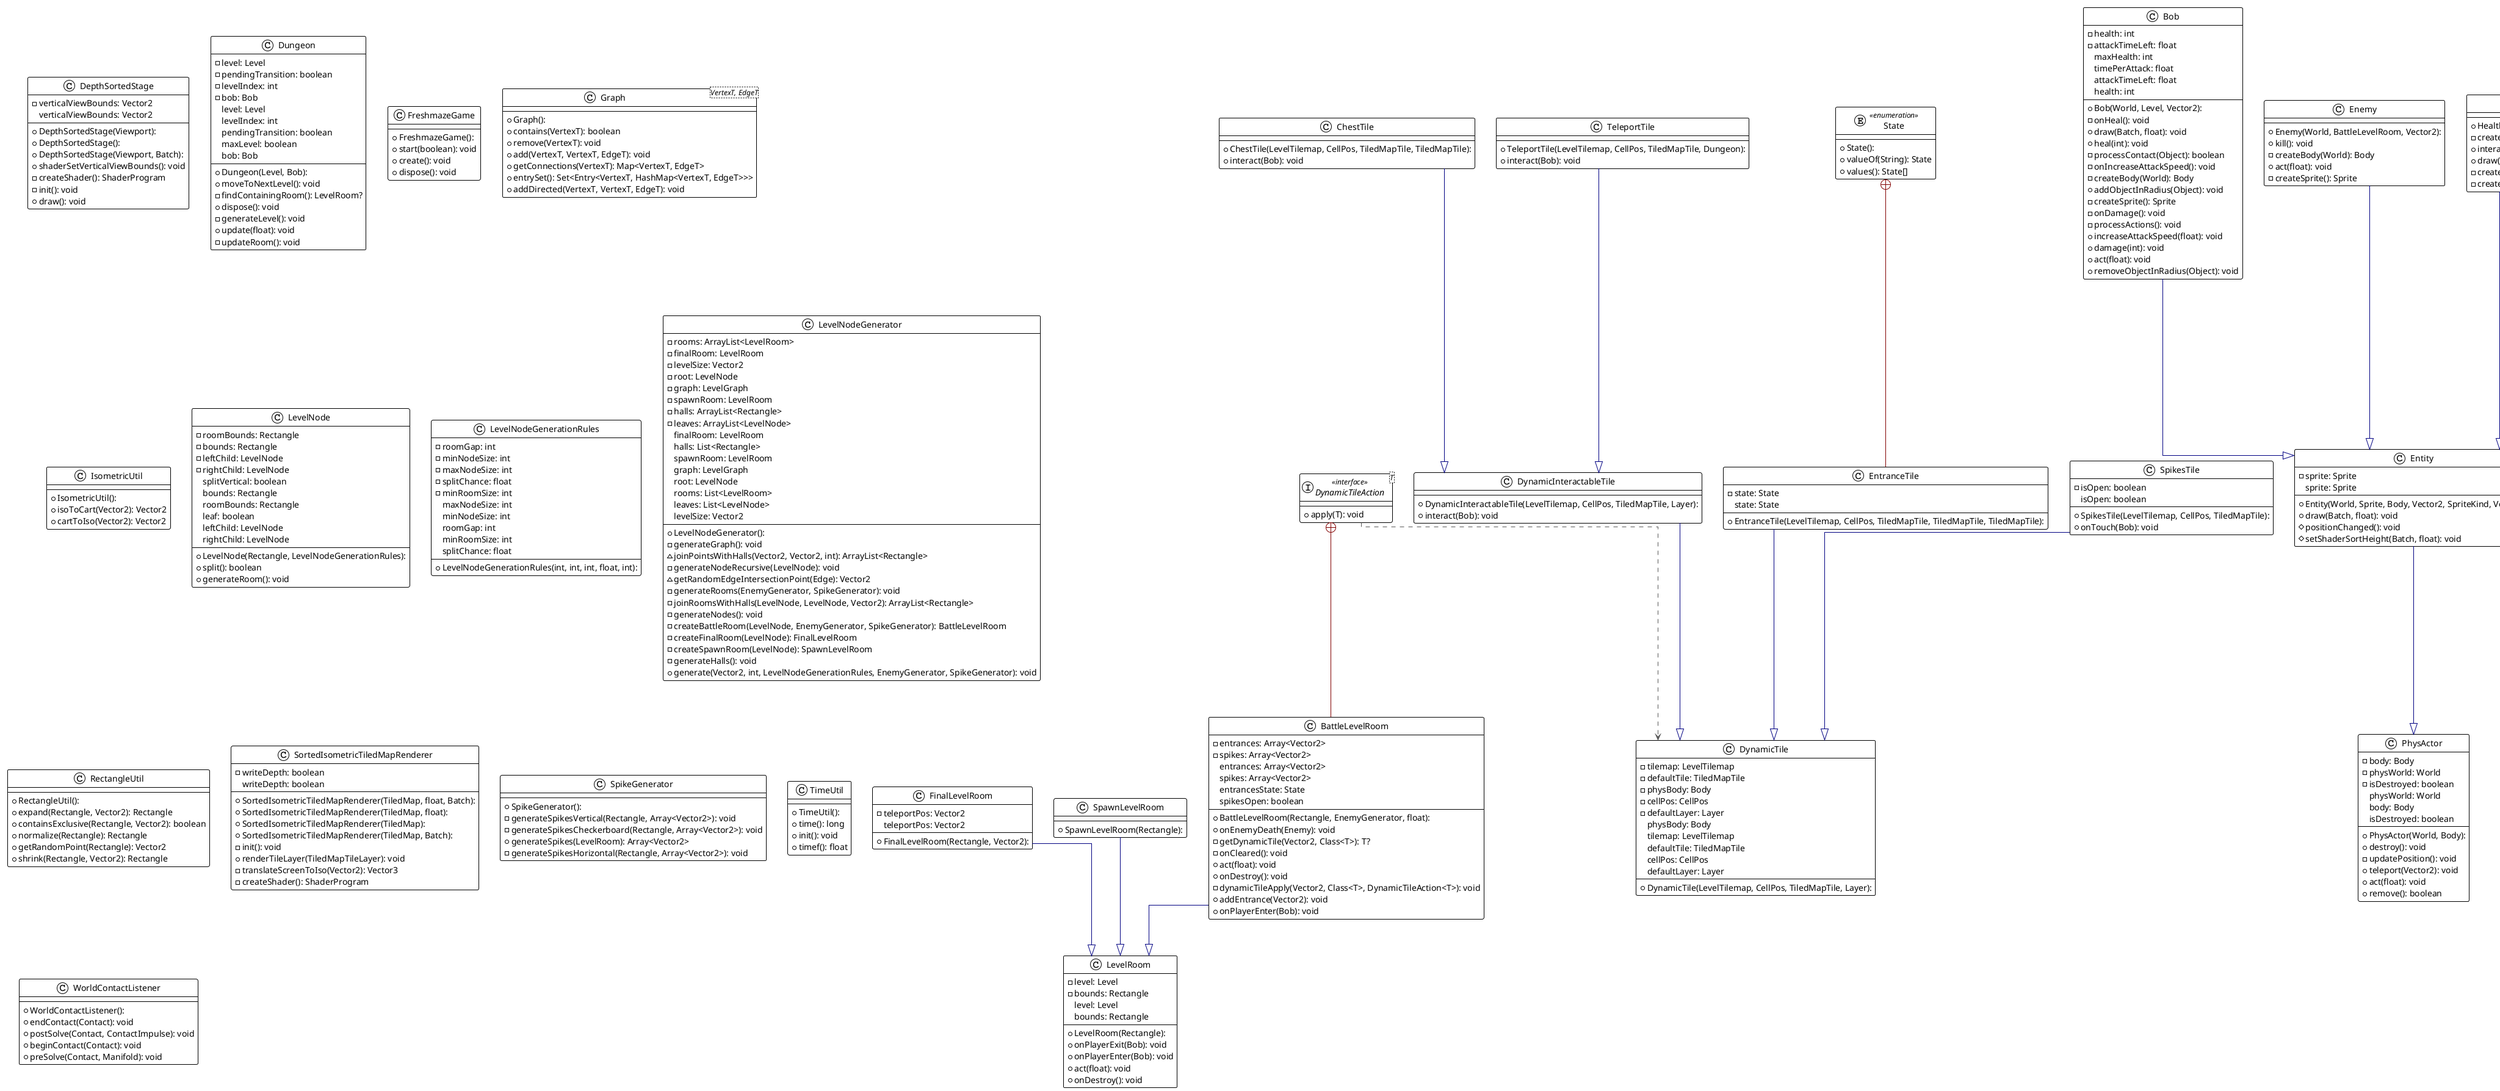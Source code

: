 @startuml

!theme plain
top to bottom direction
skinparam linetype ortho

class BattleLevelRoom {
  + BattleLevelRoom(Rectangle, EnemyGenerator, float): 
  - entrances: Array<Vector2>
  - spikes: Array<Vector2>
  + onEnemyDeath(Enemy): void
  - getDynamicTile(Vector2, Class<T>): T?
  - onCleared(): void
  + act(float): void
  + onDestroy(): void
  - dynamicTileApply(Vector2, Class<T>, DynamicTileAction<T>): void
  + addEntrance(Vector2): void
  + onPlayerEnter(Bob): void
   entrances: Array<Vector2>
   spikes: Array<Vector2>
   entrancesState: State
   spikesOpen: boolean
}
class Bob {
  + Bob(World, Level, Vector2): 
  - health: int
  - attackTimeLeft: float
  - onHeal(): void
  + draw(Batch, float): void
  + heal(int): void
  - processContact(Object): boolean
  - onIncreaseAttackSpeed(): void
  - createBody(World): Body
  + addObjectInRadius(Object): void
  - createSprite(): Sprite
  - onDamage(): void
  - processActions(): void
  + increaseAttackSpeed(float): void
  + damage(int): void
  + act(float): void
  + removeObjectInRadius(Object): void
   maxHealth: int
   timePerAttack: float
   attackTimeLeft: float
   health: int
}
class Cell {
  + Cell(Kind): 
  - kind: Kind
   kind: Kind
}
interface CellKindMapper << interface >> {
  + processCell(Kind, int, int): Kind
}
class CellPos {
  + CellPos(int, int): 
  - x: int
  - y: int
  + hashCode(): int
  + equals(Object): boolean
   x: int
   y: int
}
interface CellProcessor << interface >> {
  + processCell(Cell, int, int): void
}
class ChestTile {
  + ChestTile(LevelTilemap, CellPos, TiledMapTile, TiledMapTile): 
  + interact(Bob): void
}
class DebugRender {
  + DebugRender(): 
}
class DepthSortedStage {
  + DepthSortedStage(Viewport): 
  + DepthSortedStage(): 
  + DepthSortedStage(Viewport, Batch): 
  - verticalViewBounds: Vector2
  + shaderSetVerticalViewBounds(): void
  - createShader(): ShaderProgram
  - init(): void
  + draw(): void
   verticalViewBounds: Vector2
}
class Dungeon {
  + Dungeon(Level, Bob): 
  - level: Level
  - pendingTransition: boolean
  - levelIndex: int
  - bob: Bob
  + moveToNextLevel(): void
  - findContainingRoom(): LevelRoom?
  + dispose(): void
  - generateLevel(): void
  + update(float): void
  - updateRoom(): void
   level: Level
   levelIndex: int
   pendingTransition: boolean
   maxLevel: boolean
   bob: Bob
}
class DynamicInteractableTile {
  + DynamicInteractableTile(LevelTilemap, CellPos, TiledMapTile, Layer): 
  + interact(Bob): void
}
class DynamicTile {
  + DynamicTile(LevelTilemap, CellPos, TiledMapTile, Layer): 
  - tilemap: LevelTilemap
  - defaultTile: TiledMapTile
  - physBody: Body
  - cellPos: CellPos
  - defaultLayer: Layer
   physBody: Body
   tilemap: LevelTilemap
   defaultTile: TiledMapTile
   cellPos: CellPos
   defaultLayer: Layer
}
interface DynamicTileAction<T> << interface >> {
  + apply(T): void
}
class Edge {
  + Edge(Rectangle, boolean): 
  - intersection: Rectangle
  - isVertical: boolean
   intersection: Rectangle
   isVertical: boolean
}
class Enemy {
  + Enemy(World, BattleLevelRoom, Vector2): 
  + kill(): void
  - createBody(World): Body
  + act(float): void
  - createSprite(): Sprite
}
class EnemyGenerator {
  + EnemyGenerator(World, Stage): 
  - dungeon: Dungeon
  - getSpawnPos(Rectangle): Vector2
  - createEnemy(BattleLevelRoom): Enemy
  + generate(BattleLevelRoom): Result
  - createHealthBouns(BattleLevelRoom): HealthBonus
   dungeon: Dungeon
}
class Entity {
  + Entity(World, Sprite, Body, Vector2, SpriteKind, Vector2): 
  - sprite: Sprite
  + draw(Batch, float): void
  # positionChanged(): void
  # setShaderSortHeight(Batch, float): void
   sprite: Sprite
}
class EntranceTile {
  + EntranceTile(LevelTilemap, CellPos, TiledMapTile, TiledMapTile, TiledMapTile): 
  - state: State
   state: State
}
class FinalLevelRoom {
  + FinalLevelRoom(Rectangle, Vector2): 
  - teleportPos: Vector2
   teleportPos: Vector2
}
interface FloatRangeBinder << interface >> {
   maxValue: float
   value: float
}
class FreshmazeGame {
  + FreshmazeGame(): 
  + start(boolean): void
  + create(): void
  + dispose(): void
}
class GameScreen {
  + GameScreen(FreshmazeGame, OrthographicCamera, Viewport, boolean): 
  - createSkin(): Skin
  - debugRenderAxes(): void
  + render(float): void
  + hide(): void
  + dispose(): void
  + show(): void
  - createUI(): void
  - victory(): void
  - debugRenderBobCell(): void
  - startGame(): void
  - getInputMovementVec(int, int, int, int, float): Vector2
  + pause(): void
  - handleInput(float): void
  - getInputAxisValue(int, int): float
  - gameover(): void
  + resize(int, int): void
  + resume(): void
  - addGameStartUI(): void
}
class Graph<VertexT, EdgeT> {
  + Graph(): 
  + contains(VertexT): boolean
  + remove(VertexT): void
  + add(VertexT, VertexT, EdgeT): void
  + getConnections(VertexT): Map<VertexT, EdgeT>
  + entrySet(): Set<Entry<VertexT, HashMap<VertexT, EdgeT>>>
  + addDirected(VertexT, VertexT, EdgeT): void
}
class HealthBonus {
  + HealthBonus(World, BattleLevelRoom, Vector2): 
  - createBody(World): Body
  + interact(Bob): void
  + draw(Batch, float): void
  - createShader(): ShaderProgram
  - createSprite(): Sprite
}
class IsometricUtil {
  + IsometricUtil(): 
  + isoToCart(Vector2): Vector2
  + cartToIso(Vector2): Vector2
}
enum Kind << enumeration >> {
  + Kind(): 
  + valueOf(String): Kind
  + values(): Kind[]
}
enum Layer << enumeration >> {
  - Layer(int): 
  - index: int
  + values(): Layer[]
  + valueOf(String): Layer
   index: int
}
class Level {
  + Level(World, Stage): 
  - MAX_LEVEL: int
  - tilemap: LevelTilemap
  - tilemapRenderer: SortedIsometricTiledMapRenderer
  + render(OrthographicCamera, float, int[], boolean): void
  + dispose(): void
  + update(float): void
  - debugRenderGrid(): void
  - generateNodes(int): void
  + generate(int): LevelRoom
  - debugRenderGraph(): void
  + debugRender(Camera, float, int): void
  - debugRenderLeaves(): void
  - debugRenderRooms(): void
  - debugRenderHalls(): void
   rooms: List<LevelRoom>
   tilemap: LevelTilemap
   MAX_LEVEL: int
   tilemapRenderer: SortedIsometricTiledMapRenderer
}
class LevelBitmap {
  + LevelBitmap(): 
  - width: int
  - height: int
  - debugPrint(): void
  - placeHalls(): void
  + generate(LevelNodeGenerator): void
  + getCell(int): Cell
  - placeRooms(): void
  - processRectangle(Rectangle, CellProcessor): void
  - getDebugCellChar(Cell): char
  + getCell(int, int): Cell
  - processRectangleMap(Rectangle, CellKindMapper): void
   width: int
   height: int
}
class LevelGraph {
  + LevelGraph(): 
  - findIntersection(LevelNode, LevelNode): Edge?
  - intersectExpandedNodes(LevelNode, LevelNode, Vector2, Rectangle): boolean
  + entrySet(): Set<Entry<LevelNode, HashMap<LevelNode, Edge>>>
  + generate(List<LevelNode>): void
}
class LevelNode {
  + LevelNode(Rectangle, LevelNodeGenerationRules): 
  - roomBounds: Rectangle
  - bounds: Rectangle
  - leftChild: LevelNode
  - rightChild: LevelNode
  + split(): boolean
  + generateRoom(): void
   splitVertical: boolean
   bounds: Rectangle
   roomBounds: Rectangle
   leaf: boolean
   leftChild: LevelNode
   rightChild: LevelNode
}
class LevelNodeGenerationRules {
  + LevelNodeGenerationRules(int, int, int, float, int): 
  - roomGap: int
  - minNodeSize: int
  - maxNodeSize: int
  - splitChance: float
  - minRoomSize: int
   maxNodeSize: int
   minNodeSize: int
   roomGap: int
   minRoomSize: int
   splitChance: float
}
class LevelNodeGenerator {
  + LevelNodeGenerator(): 
  - rooms: ArrayList<LevelRoom>
  - finalRoom: LevelRoom
  - levelSize: Vector2
  - root: LevelNode
  - graph: LevelGraph
  - spawnRoom: LevelRoom
  - halls: ArrayList<Rectangle>
  - leaves: ArrayList<LevelNode>
  - generateGraph(): void
  ~ joinPointsWithHalls(Vector2, Vector2, int): ArrayList<Rectangle>
  - generateNodeRecursive(LevelNode): void
  ~ getRandomEdgeIntersectionPoint(Edge): Vector2
  - generateRooms(EnemyGenerator, SpikeGenerator): void
  - joinRoomsWithHalls(LevelNode, LevelNode, Vector2): ArrayList<Rectangle>
  - generateNodes(): void
  - createBattleRoom(LevelNode, EnemyGenerator, SpikeGenerator): BattleLevelRoom
  - createFinalRoom(LevelNode): FinalLevelRoom
  - createSpawnRoom(LevelNode): SpawnLevelRoom
  - generateHalls(): void
  + generate(Vector2, int, LevelNodeGenerationRules, EnemyGenerator, SpikeGenerator): void
   finalRoom: LevelRoom
   halls: List<Rectangle>
   spawnRoom: LevelRoom
   graph: LevelGraph
   root: LevelNode
   rooms: List<LevelRoom>
   leaves: List<LevelNode>
   levelSize: Vector2
}
class LevelRoom {
  + LevelRoom(Rectangle): 
  - level: Level
  - bounds: Rectangle
  + onPlayerExit(Bob): void
  + onPlayerEnter(Bob): void
  + act(float): void
  + onDestroy(): void
   level: Level
   bounds: Rectangle
}
class LevelTilemap {
  + LevelTilemap(World, String, float, int): 
  - physWorld: World
  - textureTileSize: int
  - dungeon: Dungeon
  - physBodies: Array<Body>
  - tileSize: float
  - tilemap: TiledMap
  + cellPosToVec(Vector2): Vector2
  + cellPosToVec(CellPos): Vector2
  - placeStaticTile(CellPos, TiledMapTile, Layer): void
  - createTilePhysBodyImpl(CellPos, TiledMapTile, boolean): Body
  + dispose(): void
  - rectangleToPhysPolygon(Rectangle): PolygonShape
  - createLayer(int, int): TiledMapTileLayer
  + generate(LevelBitmap): void
  + createTilePhysBodySensor(CellPos, TiledMapTile): Body
  - mapBitmapCellToTile(CellPos, Cell): void
  + placeDynamicTile(DynamicTile): void
  + placeTile(CellPos, TiledMapTile, Layer): void
  + getDynamicTile(CellPos): DynamicTile
  + vecToCellPosVec(Vector2): Vector2
  + createTilePhysBody(CellPos, TiledMapTile): Body
  + vecToCellPos(Vector2): CellPos
   tileSize: float
   textureTileSize: int
   physBodies: Array<Body>
   dungeon: Dungeon
   physWorld: World
   tilemap: TiledMap
}
enum LevelTransitionState << enumeration >> {
  + LevelTransitionState(): 
  + values(): LevelTransitionState[]
  + valueOf(String): LevelTransitionState
}
class PhysActor {
  + PhysActor(World, Body): 
  - body: Body
  - physWorld: World
  - isDestroyed: boolean
  + destroy(): void
  - updatePosition(): void
  + teleport(Vector2): void
  + act(float): void
  + remove(): boolean
   physWorld: World
   body: Body
   isDestroyed: boolean
}
class RectIndicator {
  + RectIndicator(FloatRangeBinder): 
  - indicatorColor: Color
  - backgroundColor: Color
  + draw(Batch, float): void
   backgroundColor: Color
   indicatorColor: Color
   normValue: float
}
class RectangleUtil {
  + RectangleUtil(): 
  + expand(Rectangle, Vector2): Rectangle
  + containsExclusive(Rectangle, Vector2): boolean
  + normalize(Rectangle): Rectangle
  + getRandomPoint(Rectangle): Vector2
  + shrink(Rectangle, Vector2): Rectangle
}
class Result {
  + Result(Array<Enemy>, Array<Entity>): 
}
class ScreenTransition {
  + ScreenTransition(float, float, boolean, TransitionCallback): 
  + ScreenTransition(float, float, boolean): 
  - isFrozen: boolean
  - color: Color
  + setIsFrozen(boolean): void
  - createShader(): ShaderProgram
  + act(float): void
  + draw(Batch, float): void
   color: Color
   isFrozen: boolean
}
class SortedIsometricTiledMapRenderer {
  + SortedIsometricTiledMapRenderer(TiledMap, float, Batch): 
  + SortedIsometricTiledMapRenderer(TiledMap, float): 
  + SortedIsometricTiledMapRenderer(TiledMap): 
  + SortedIsometricTiledMapRenderer(TiledMap, Batch): 
  - writeDepth: boolean
  - init(): void
  + renderTileLayer(TiledMapTileLayer): void
  - translateScreenToIso(Vector2): Vector3
  - createShader(): ShaderProgram
   writeDepth: boolean
}
class SpawnLevelRoom {
  + SpawnLevelRoom(Rectangle): 
}
class SpikeGenerator {
  + SpikeGenerator(): 
  - generateSpikesVertical(Rectangle, Array<Vector2>): void
  - generateSpikesCheckerboard(Rectangle, Array<Vector2>): void
  + generateSpikes(LevelRoom): Array<Vector2>
  - generateSpikesHorizontal(Rectangle, Array<Vector2>): void
}
class SpikesTile {
  + SpikesTile(LevelTilemap, CellPos, TiledMapTile): 
  - isOpen: boolean
  + onTouch(Bob): void
   isOpen: boolean
}
enum SpriteKind << enumeration >> {
  + SpriteKind(): 
  + values(): SpriteKind[]
  + valueOf(String): SpriteKind
   renderMatrix: Matrix4
}
enum State << enumeration >> {
  + State(): 
  + valueOf(String): State
  + values(): State[]
}
class TeleportTile {
  + TeleportTile(LevelTilemap, CellPos, TiledMapTile, Dungeon): 
  + interact(Bob): void
}
class TimeUtil {
  + TimeUtil(): 
  + time(): long
  + init(): void
  + timef(): float
}
interface TransitionCallback << interface >> {
  + onComplete(): void
}
class WorldContactListener {
  + WorldContactListener(): 
  + endContact(Contact): void
  + postSolve(Contact, ContactImpulse): void
  + beginContact(Contact): void
  + preSolve(Contact, Manifold): void
}

BattleLevelRoom                  -[#000082,plain]-^  LevelRoom                       
Bob                              -[#000082,plain]-^  Entity                          
Cell                             +-[#820000,plain]-  LevelBitmap                     
CellKindMapper                   +-[#820000,plain]-  LevelBitmap                     
CellPos                          +-[#820000,plain]-  LevelTilemap                    
CellProcessor                    +-[#820000,plain]-  LevelBitmap                     
ChestTile                        -[#000082,plain]-^  DynamicInteractableTile         
DebugRender                      +-[#820000,plain]-  Level                           
DynamicInteractableTile          -[#000082,plain]-^  DynamicTile                     
DynamicTileAction                +-[#820000,plain]-  BattleLevelRoom                 
DynamicTileAction                -[#595959,dashed]->  DynamicTile                     
Edge                             +-[#820000,plain]-  LevelGraph                      
Enemy                            -[#000082,plain]-^  Entity                          
Entity                           -[#000082,plain]-^  PhysActor                       
EntranceTile                     -[#000082,plain]-^  DynamicTile                     
FinalLevelRoom                   -[#000082,plain]-^  LevelRoom                       
FloatRangeBinder                 +-[#820000,plain]-  RectIndicator                   
HealthBonus                      -[#000082,plain]-^  Entity                          
Kind                             +-[#820000,plain]-  Cell                            
Layer                            +-[#820000,plain]-  LevelTilemap                    
LevelTransitionState             +-[#820000,plain]-  GameScreen                      
Result                           +-[#820000,plain]-  EnemyGenerator                  
SpawnLevelRoom                   -[#000082,plain]-^  LevelRoom                       
SpikesTile                       -[#000082,plain]-^  DynamicTile                     
SpriteKind                       +-[#820000,plain]-  Entity                          
State                            +-[#820000,plain]-  EntranceTile                    
TeleportTile                     -[#000082,plain]-^  DynamicInteractableTile         
TransitionCallback               +-[#820000,plain]-  ScreenTransition                
@enduml
